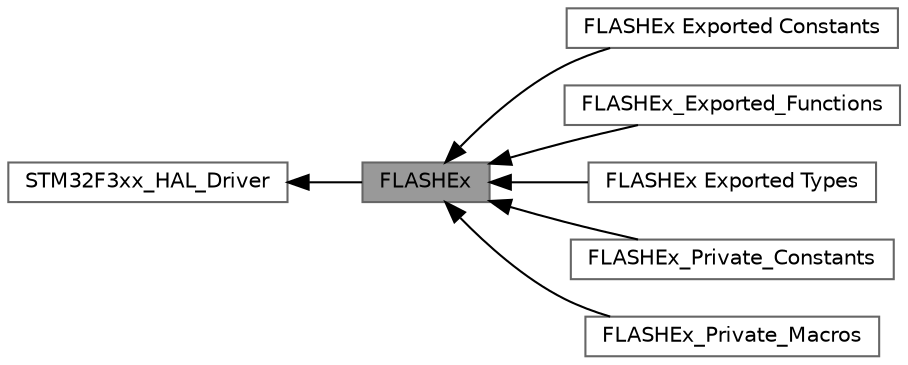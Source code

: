 digraph "FLASHEx"
{
 // LATEX_PDF_SIZE
  bgcolor="transparent";
  edge [fontname=Helvetica,fontsize=10,labelfontname=Helvetica,labelfontsize=10];
  node [fontname=Helvetica,fontsize=10,shape=box,height=0.2,width=0.4];
  rankdir=LR;
  Node1 [id="Node000001",label="FLASHEx",height=0.2,width=0.4,color="gray40", fillcolor="grey60", style="filled", fontcolor="black",tooltip=" "];
  Node4 [id="Node000004",label="FLASHEx Exported Constants",height=0.2,width=0.4,color="grey40", fillcolor="white", style="filled",URL="$group___f_l_a_s_h_ex___exported___constants.html",tooltip=" "];
  Node7 [id="Node000007",label="FLASHEx_Exported_Functions",height=0.2,width=0.4,color="grey40", fillcolor="white", style="filled",URL="$group___f_l_a_s_h_ex___exported___functions.html",tooltip=" "];
  Node3 [id="Node000003",label="FLASHEx Exported Types",height=0.2,width=0.4,color="grey40", fillcolor="white", style="filled",URL="$group___f_l_a_s_h_ex___exported___types.html",tooltip=" "];
  Node5 [id="Node000005",label="FLASHEx_Private_Constants",height=0.2,width=0.4,color="grey40", fillcolor="white", style="filled",URL="$group___f_l_a_s_h_ex___private___constants.html",tooltip=" "];
  Node6 [id="Node000006",label="FLASHEx_Private_Macros",height=0.2,width=0.4,color="grey40", fillcolor="white", style="filled",URL="$group___f_l_a_s_h_ex___private___macros.html",tooltip=" "];
  Node2 [id="Node000002",label="STM32F3xx_HAL_Driver",height=0.2,width=0.4,color="grey40", fillcolor="white", style="filled",URL="$group___s_t_m32_f3xx___h_a_l___driver.html",tooltip=" "];
  Node2->Node1 [shape=plaintext, dir="back", style="solid"];
  Node1->Node3 [shape=plaintext, dir="back", style="solid"];
  Node1->Node4 [shape=plaintext, dir="back", style="solid"];
  Node1->Node5 [shape=plaintext, dir="back", style="solid"];
  Node1->Node6 [shape=plaintext, dir="back", style="solid"];
  Node1->Node7 [shape=plaintext, dir="back", style="solid"];
}
